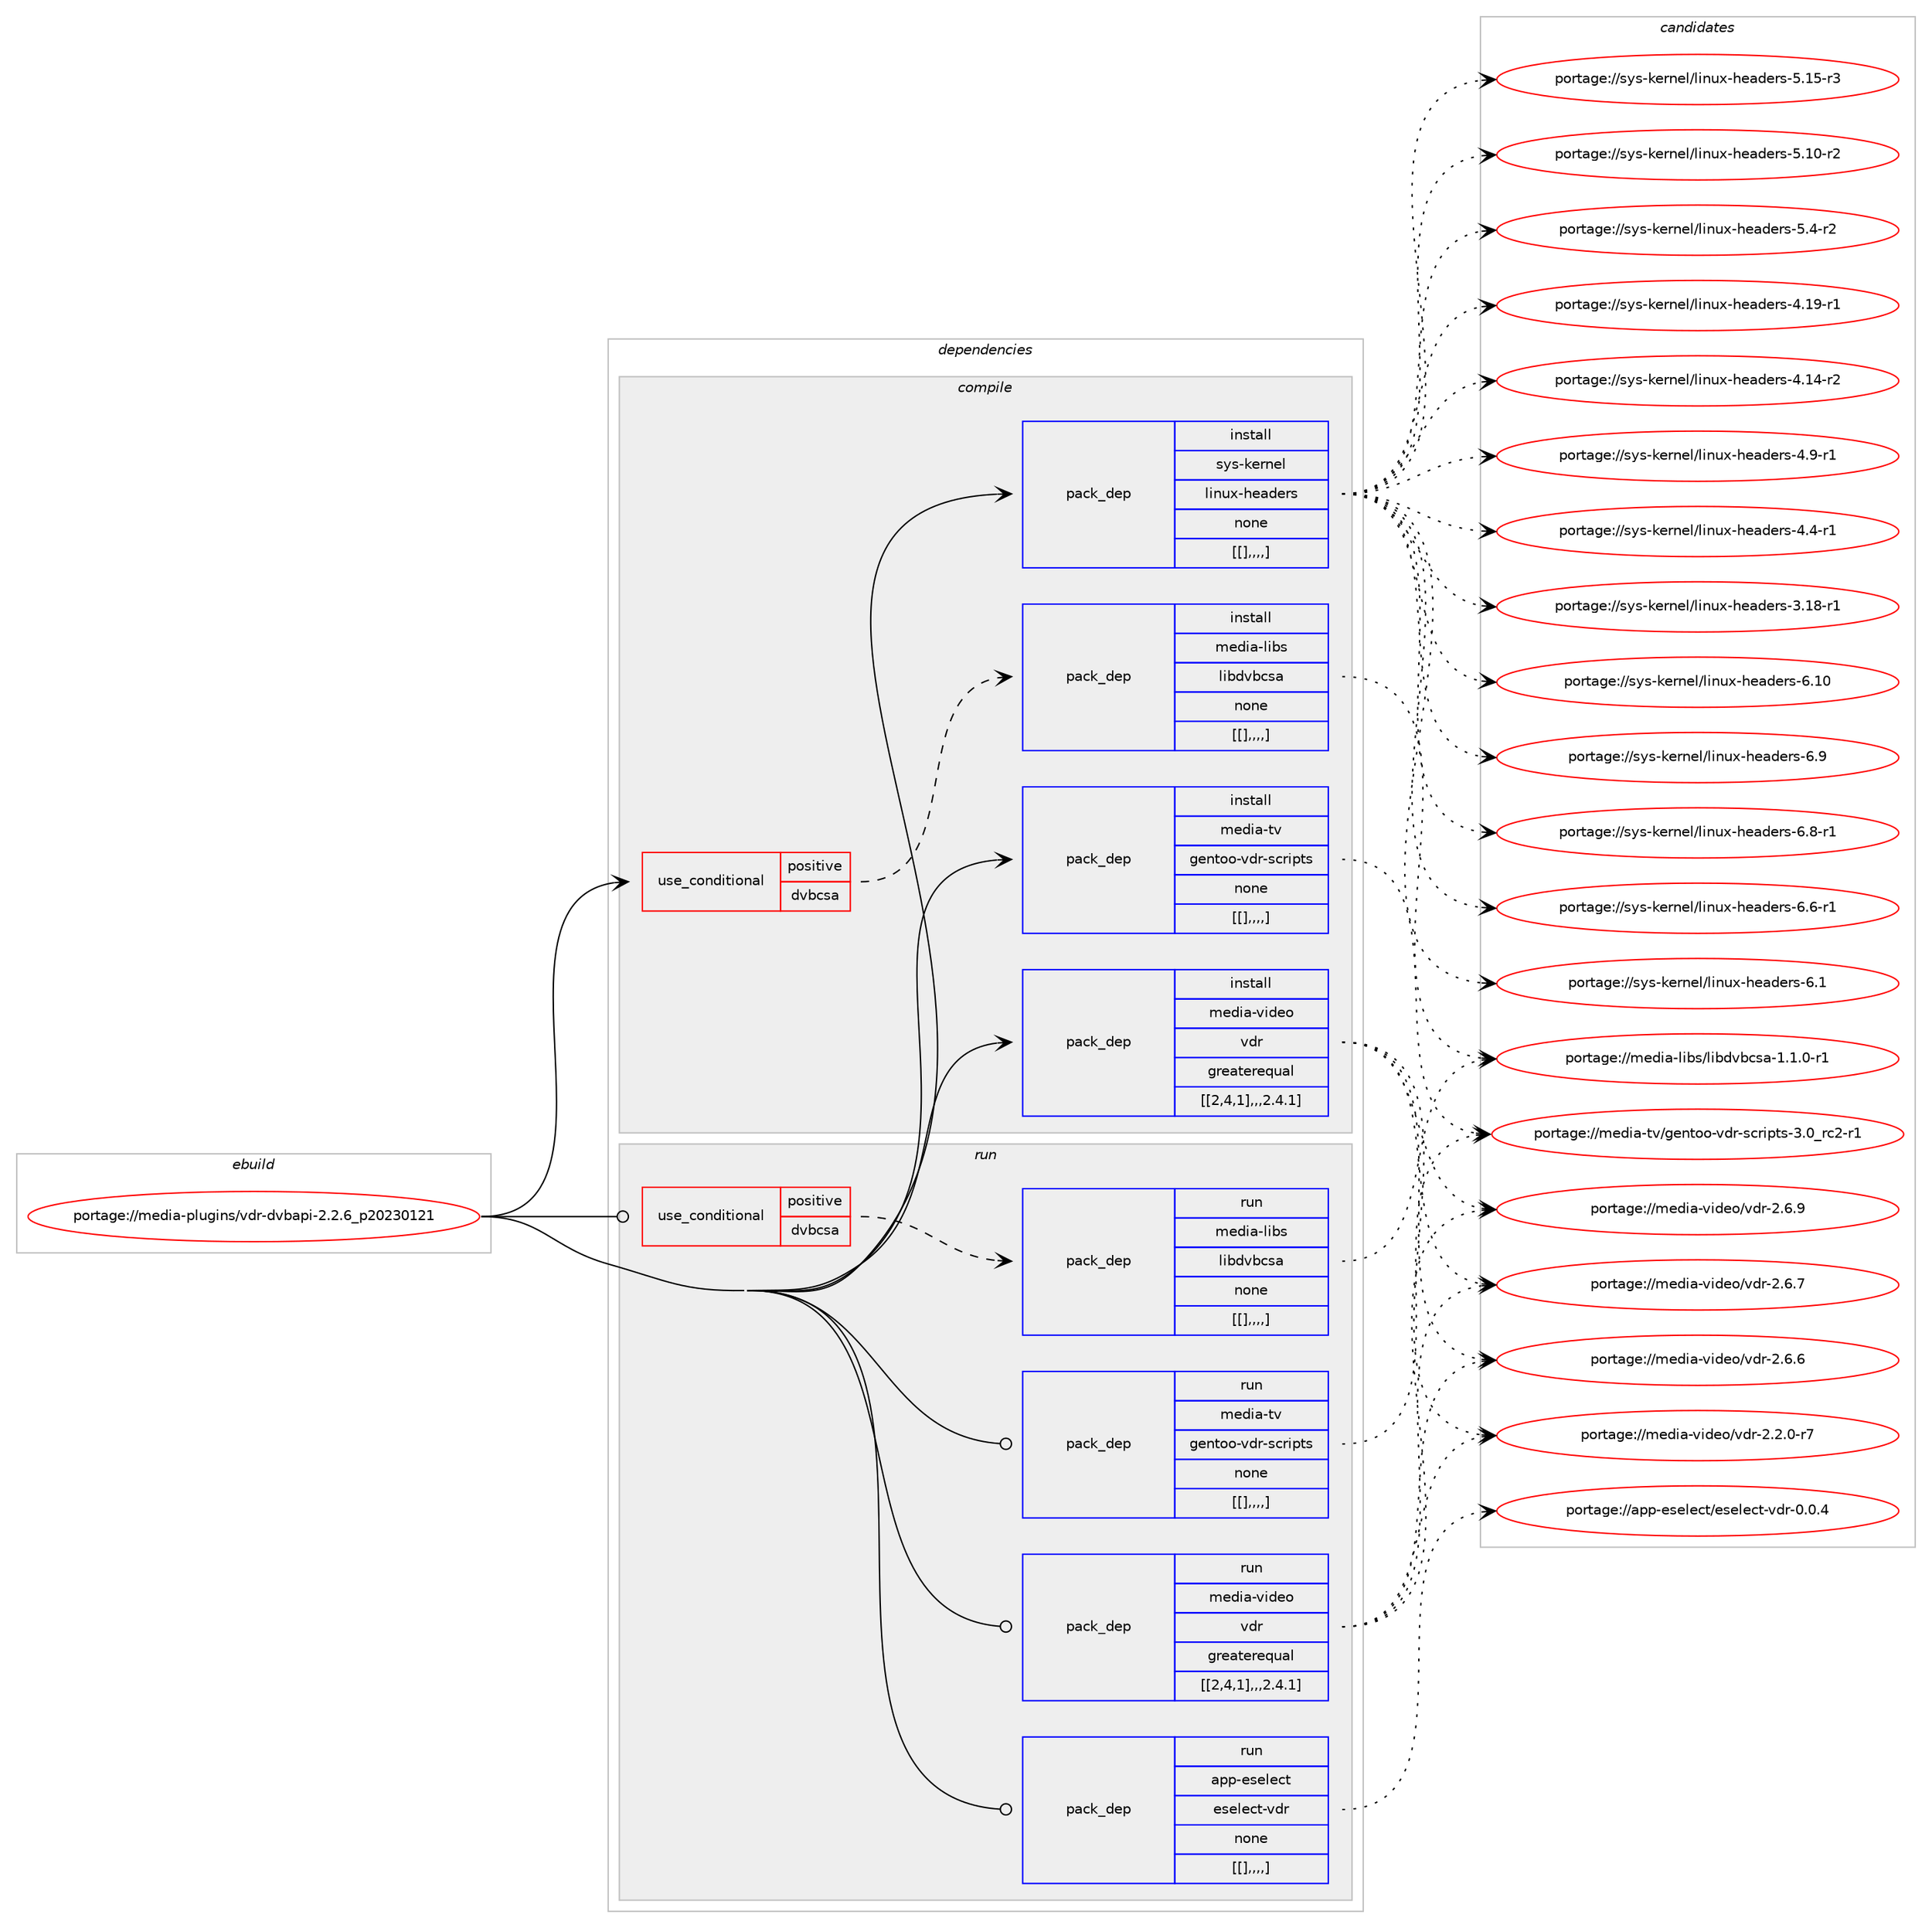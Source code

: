digraph prolog {

# *************
# Graph options
# *************

newrank=true;
concentrate=true;
compound=true;
graph [rankdir=LR,fontname=Helvetica,fontsize=10,ranksep=1.5];#, ranksep=2.5, nodesep=0.2];
edge  [arrowhead=vee];
node  [fontname=Helvetica,fontsize=10];

# **********
# The ebuild
# **********

subgraph cluster_leftcol {
color=gray;
label=<<i>ebuild</i>>;
id [label="portage://media-plugins/vdr-dvbapi-2.2.6_p20230121", color=red, width=4, href="../media-plugins/vdr-dvbapi-2.2.6_p20230121.svg"];
}

# ****************
# The dependencies
# ****************

subgraph cluster_midcol {
color=gray;
label=<<i>dependencies</i>>;
subgraph cluster_compile {
fillcolor="#eeeeee";
style=filled;
label=<<i>compile</i>>;
subgraph cond82319 {
dependency326191 [label=<<TABLE BORDER="0" CELLBORDER="1" CELLSPACING="0" CELLPADDING="4"><TR><TD ROWSPAN="3" CELLPADDING="10">use_conditional</TD></TR><TR><TD>positive</TD></TR><TR><TD>dvbcsa</TD></TR></TABLE>>, shape=none, color=red];
subgraph pack241308 {
dependency326192 [label=<<TABLE BORDER="0" CELLBORDER="1" CELLSPACING="0" CELLPADDING="4" WIDTH="220"><TR><TD ROWSPAN="6" CELLPADDING="30">pack_dep</TD></TR><TR><TD WIDTH="110">install</TD></TR><TR><TD>media-libs</TD></TR><TR><TD>libdvbcsa</TD></TR><TR><TD>none</TD></TR><TR><TD>[[],,,,]</TD></TR></TABLE>>, shape=none, color=blue];
}
dependency326191:e -> dependency326192:w [weight=20,style="dashed",arrowhead="vee"];
}
id:e -> dependency326191:w [weight=20,style="solid",arrowhead="vee"];
subgraph pack241309 {
dependency326193 [label=<<TABLE BORDER="0" CELLBORDER="1" CELLSPACING="0" CELLPADDING="4" WIDTH="220"><TR><TD ROWSPAN="6" CELLPADDING="30">pack_dep</TD></TR><TR><TD WIDTH="110">install</TD></TR><TR><TD>media-tv</TD></TR><TR><TD>gentoo-vdr-scripts</TD></TR><TR><TD>none</TD></TR><TR><TD>[[],,,,]</TD></TR></TABLE>>, shape=none, color=blue];
}
id:e -> dependency326193:w [weight=20,style="solid",arrowhead="vee"];
subgraph pack241310 {
dependency326194 [label=<<TABLE BORDER="0" CELLBORDER="1" CELLSPACING="0" CELLPADDING="4" WIDTH="220"><TR><TD ROWSPAN="6" CELLPADDING="30">pack_dep</TD></TR><TR><TD WIDTH="110">install</TD></TR><TR><TD>media-video</TD></TR><TR><TD>vdr</TD></TR><TR><TD>greaterequal</TD></TR><TR><TD>[[2,4,1],,,2.4.1]</TD></TR></TABLE>>, shape=none, color=blue];
}
id:e -> dependency326194:w [weight=20,style="solid",arrowhead="vee"];
subgraph pack241311 {
dependency326195 [label=<<TABLE BORDER="0" CELLBORDER="1" CELLSPACING="0" CELLPADDING="4" WIDTH="220"><TR><TD ROWSPAN="6" CELLPADDING="30">pack_dep</TD></TR><TR><TD WIDTH="110">install</TD></TR><TR><TD>sys-kernel</TD></TR><TR><TD>linux-headers</TD></TR><TR><TD>none</TD></TR><TR><TD>[[],,,,]</TD></TR></TABLE>>, shape=none, color=blue];
}
id:e -> dependency326195:w [weight=20,style="solid",arrowhead="vee"];
}
subgraph cluster_compileandrun {
fillcolor="#eeeeee";
style=filled;
label=<<i>compile and run</i>>;
}
subgraph cluster_run {
fillcolor="#eeeeee";
style=filled;
label=<<i>run</i>>;
subgraph cond82320 {
dependency326196 [label=<<TABLE BORDER="0" CELLBORDER="1" CELLSPACING="0" CELLPADDING="4"><TR><TD ROWSPAN="3" CELLPADDING="10">use_conditional</TD></TR><TR><TD>positive</TD></TR><TR><TD>dvbcsa</TD></TR></TABLE>>, shape=none, color=red];
subgraph pack241312 {
dependency326197 [label=<<TABLE BORDER="0" CELLBORDER="1" CELLSPACING="0" CELLPADDING="4" WIDTH="220"><TR><TD ROWSPAN="6" CELLPADDING="30">pack_dep</TD></TR><TR><TD WIDTH="110">run</TD></TR><TR><TD>media-libs</TD></TR><TR><TD>libdvbcsa</TD></TR><TR><TD>none</TD></TR><TR><TD>[[],,,,]</TD></TR></TABLE>>, shape=none, color=blue];
}
dependency326196:e -> dependency326197:w [weight=20,style="dashed",arrowhead="vee"];
}
id:e -> dependency326196:w [weight=20,style="solid",arrowhead="odot"];
subgraph pack241313 {
dependency326198 [label=<<TABLE BORDER="0" CELLBORDER="1" CELLSPACING="0" CELLPADDING="4" WIDTH="220"><TR><TD ROWSPAN="6" CELLPADDING="30">pack_dep</TD></TR><TR><TD WIDTH="110">run</TD></TR><TR><TD>app-eselect</TD></TR><TR><TD>eselect-vdr</TD></TR><TR><TD>none</TD></TR><TR><TD>[[],,,,]</TD></TR></TABLE>>, shape=none, color=blue];
}
id:e -> dependency326198:w [weight=20,style="solid",arrowhead="odot"];
subgraph pack241314 {
dependency326199 [label=<<TABLE BORDER="0" CELLBORDER="1" CELLSPACING="0" CELLPADDING="4" WIDTH="220"><TR><TD ROWSPAN="6" CELLPADDING="30">pack_dep</TD></TR><TR><TD WIDTH="110">run</TD></TR><TR><TD>media-tv</TD></TR><TR><TD>gentoo-vdr-scripts</TD></TR><TR><TD>none</TD></TR><TR><TD>[[],,,,]</TD></TR></TABLE>>, shape=none, color=blue];
}
id:e -> dependency326199:w [weight=20,style="solid",arrowhead="odot"];
subgraph pack241315 {
dependency326200 [label=<<TABLE BORDER="0" CELLBORDER="1" CELLSPACING="0" CELLPADDING="4" WIDTH="220"><TR><TD ROWSPAN="6" CELLPADDING="30">pack_dep</TD></TR><TR><TD WIDTH="110">run</TD></TR><TR><TD>media-video</TD></TR><TR><TD>vdr</TD></TR><TR><TD>greaterequal</TD></TR><TR><TD>[[2,4,1],,,2.4.1]</TD></TR></TABLE>>, shape=none, color=blue];
}
id:e -> dependency326200:w [weight=20,style="solid",arrowhead="odot"];
}
}

# **************
# The candidates
# **************

subgraph cluster_choices {
rank=same;
color=gray;
label=<<i>candidates</i>>;

subgraph choice241308 {
color=black;
nodesep=1;
choice10910110010597451081059811547108105981001189899115974549464946484511449 [label="portage://media-libs/libdvbcsa-1.1.0-r1", color=red, width=4,href="../media-libs/libdvbcsa-1.1.0-r1.svg"];
dependency326192:e -> choice10910110010597451081059811547108105981001189899115974549464946484511449:w [style=dotted,weight="100"];
}
subgraph choice241309 {
color=black;
nodesep=1;
choice109101100105974511611847103101110116111111451181001144511599114105112116115455146489511499504511449 [label="portage://media-tv/gentoo-vdr-scripts-3.0_rc2-r1", color=red, width=4,href="../media-tv/gentoo-vdr-scripts-3.0_rc2-r1.svg"];
dependency326193:e -> choice109101100105974511611847103101110116111111451181001144511599114105112116115455146489511499504511449:w [style=dotted,weight="100"];
}
subgraph choice241310 {
color=black;
nodesep=1;
choice109101100105974511810510010111147118100114455046544657 [label="portage://media-video/vdr-2.6.9", color=red, width=4,href="../media-video/vdr-2.6.9.svg"];
choice109101100105974511810510010111147118100114455046544655 [label="portage://media-video/vdr-2.6.7", color=red, width=4,href="../media-video/vdr-2.6.7.svg"];
choice109101100105974511810510010111147118100114455046544654 [label="portage://media-video/vdr-2.6.6", color=red, width=4,href="../media-video/vdr-2.6.6.svg"];
choice1091011001059745118105100101111471181001144550465046484511455 [label="portage://media-video/vdr-2.2.0-r7", color=red, width=4,href="../media-video/vdr-2.2.0-r7.svg"];
dependency326194:e -> choice109101100105974511810510010111147118100114455046544657:w [style=dotted,weight="100"];
dependency326194:e -> choice109101100105974511810510010111147118100114455046544655:w [style=dotted,weight="100"];
dependency326194:e -> choice109101100105974511810510010111147118100114455046544654:w [style=dotted,weight="100"];
dependency326194:e -> choice1091011001059745118105100101111471181001144550465046484511455:w [style=dotted,weight="100"];
}
subgraph choice241311 {
color=black;
nodesep=1;
choice115121115451071011141101011084710810511011712045104101971001011141154554464948 [label="portage://sys-kernel/linux-headers-6.10", color=red, width=4,href="../sys-kernel/linux-headers-6.10.svg"];
choice1151211154510710111411010110847108105110117120451041019710010111411545544657 [label="portage://sys-kernel/linux-headers-6.9", color=red, width=4,href="../sys-kernel/linux-headers-6.9.svg"];
choice11512111545107101114110101108471081051101171204510410197100101114115455446564511449 [label="portage://sys-kernel/linux-headers-6.8-r1", color=red, width=4,href="../sys-kernel/linux-headers-6.8-r1.svg"];
choice11512111545107101114110101108471081051101171204510410197100101114115455446544511449 [label="portage://sys-kernel/linux-headers-6.6-r1", color=red, width=4,href="../sys-kernel/linux-headers-6.6-r1.svg"];
choice1151211154510710111411010110847108105110117120451041019710010111411545544649 [label="portage://sys-kernel/linux-headers-6.1", color=red, width=4,href="../sys-kernel/linux-headers-6.1.svg"];
choice1151211154510710111411010110847108105110117120451041019710010111411545534649534511451 [label="portage://sys-kernel/linux-headers-5.15-r3", color=red, width=4,href="../sys-kernel/linux-headers-5.15-r3.svg"];
choice1151211154510710111411010110847108105110117120451041019710010111411545534649484511450 [label="portage://sys-kernel/linux-headers-5.10-r2", color=red, width=4,href="../sys-kernel/linux-headers-5.10-r2.svg"];
choice11512111545107101114110101108471081051101171204510410197100101114115455346524511450 [label="portage://sys-kernel/linux-headers-5.4-r2", color=red, width=4,href="../sys-kernel/linux-headers-5.4-r2.svg"];
choice1151211154510710111411010110847108105110117120451041019710010111411545524649574511449 [label="portage://sys-kernel/linux-headers-4.19-r1", color=red, width=4,href="../sys-kernel/linux-headers-4.19-r1.svg"];
choice1151211154510710111411010110847108105110117120451041019710010111411545524649524511450 [label="portage://sys-kernel/linux-headers-4.14-r2", color=red, width=4,href="../sys-kernel/linux-headers-4.14-r2.svg"];
choice11512111545107101114110101108471081051101171204510410197100101114115455246574511449 [label="portage://sys-kernel/linux-headers-4.9-r1", color=red, width=4,href="../sys-kernel/linux-headers-4.9-r1.svg"];
choice11512111545107101114110101108471081051101171204510410197100101114115455246524511449 [label="portage://sys-kernel/linux-headers-4.4-r1", color=red, width=4,href="../sys-kernel/linux-headers-4.4-r1.svg"];
choice1151211154510710111411010110847108105110117120451041019710010111411545514649564511449 [label="portage://sys-kernel/linux-headers-3.18-r1", color=red, width=4,href="../sys-kernel/linux-headers-3.18-r1.svg"];
dependency326195:e -> choice115121115451071011141101011084710810511011712045104101971001011141154554464948:w [style=dotted,weight="100"];
dependency326195:e -> choice1151211154510710111411010110847108105110117120451041019710010111411545544657:w [style=dotted,weight="100"];
dependency326195:e -> choice11512111545107101114110101108471081051101171204510410197100101114115455446564511449:w [style=dotted,weight="100"];
dependency326195:e -> choice11512111545107101114110101108471081051101171204510410197100101114115455446544511449:w [style=dotted,weight="100"];
dependency326195:e -> choice1151211154510710111411010110847108105110117120451041019710010111411545544649:w [style=dotted,weight="100"];
dependency326195:e -> choice1151211154510710111411010110847108105110117120451041019710010111411545534649534511451:w [style=dotted,weight="100"];
dependency326195:e -> choice1151211154510710111411010110847108105110117120451041019710010111411545534649484511450:w [style=dotted,weight="100"];
dependency326195:e -> choice11512111545107101114110101108471081051101171204510410197100101114115455346524511450:w [style=dotted,weight="100"];
dependency326195:e -> choice1151211154510710111411010110847108105110117120451041019710010111411545524649574511449:w [style=dotted,weight="100"];
dependency326195:e -> choice1151211154510710111411010110847108105110117120451041019710010111411545524649524511450:w [style=dotted,weight="100"];
dependency326195:e -> choice11512111545107101114110101108471081051101171204510410197100101114115455246574511449:w [style=dotted,weight="100"];
dependency326195:e -> choice11512111545107101114110101108471081051101171204510410197100101114115455246524511449:w [style=dotted,weight="100"];
dependency326195:e -> choice1151211154510710111411010110847108105110117120451041019710010111411545514649564511449:w [style=dotted,weight="100"];
}
subgraph choice241312 {
color=black;
nodesep=1;
choice10910110010597451081059811547108105981001189899115974549464946484511449 [label="portage://media-libs/libdvbcsa-1.1.0-r1", color=red, width=4,href="../media-libs/libdvbcsa-1.1.0-r1.svg"];
dependency326197:e -> choice10910110010597451081059811547108105981001189899115974549464946484511449:w [style=dotted,weight="100"];
}
subgraph choice241313 {
color=black;
nodesep=1;
choice971121124510111510110810199116471011151011081019911645118100114454846484652 [label="portage://app-eselect/eselect-vdr-0.0.4", color=red, width=4,href="../app-eselect/eselect-vdr-0.0.4.svg"];
dependency326198:e -> choice971121124510111510110810199116471011151011081019911645118100114454846484652:w [style=dotted,weight="100"];
}
subgraph choice241314 {
color=black;
nodesep=1;
choice109101100105974511611847103101110116111111451181001144511599114105112116115455146489511499504511449 [label="portage://media-tv/gentoo-vdr-scripts-3.0_rc2-r1", color=red, width=4,href="../media-tv/gentoo-vdr-scripts-3.0_rc2-r1.svg"];
dependency326199:e -> choice109101100105974511611847103101110116111111451181001144511599114105112116115455146489511499504511449:w [style=dotted,weight="100"];
}
subgraph choice241315 {
color=black;
nodesep=1;
choice109101100105974511810510010111147118100114455046544657 [label="portage://media-video/vdr-2.6.9", color=red, width=4,href="../media-video/vdr-2.6.9.svg"];
choice109101100105974511810510010111147118100114455046544655 [label="portage://media-video/vdr-2.6.7", color=red, width=4,href="../media-video/vdr-2.6.7.svg"];
choice109101100105974511810510010111147118100114455046544654 [label="portage://media-video/vdr-2.6.6", color=red, width=4,href="../media-video/vdr-2.6.6.svg"];
choice1091011001059745118105100101111471181001144550465046484511455 [label="portage://media-video/vdr-2.2.0-r7", color=red, width=4,href="../media-video/vdr-2.2.0-r7.svg"];
dependency326200:e -> choice109101100105974511810510010111147118100114455046544657:w [style=dotted,weight="100"];
dependency326200:e -> choice109101100105974511810510010111147118100114455046544655:w [style=dotted,weight="100"];
dependency326200:e -> choice109101100105974511810510010111147118100114455046544654:w [style=dotted,weight="100"];
dependency326200:e -> choice1091011001059745118105100101111471181001144550465046484511455:w [style=dotted,weight="100"];
}
}

}
